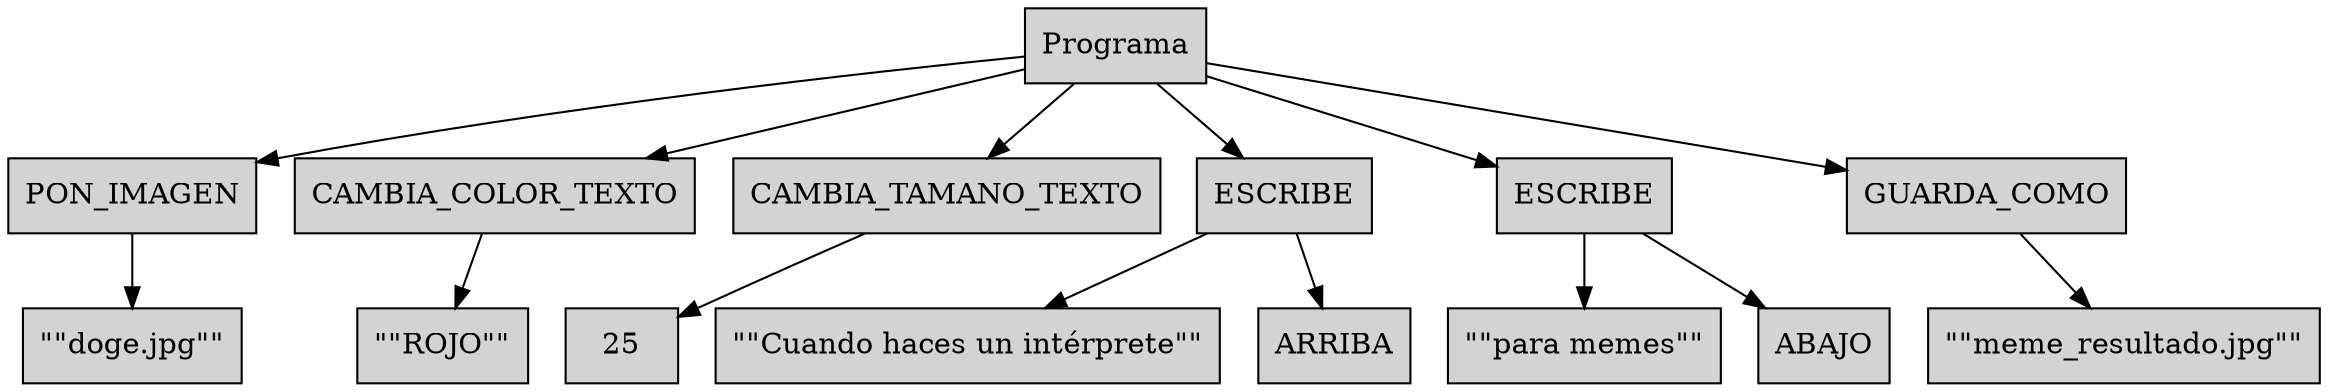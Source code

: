 digraph AST {
    node [shape=box, style=filled, fillcolor=lightgray];
    rankdir=TB;
    node0 [label="Programa"];
    node1 [label="PON_IMAGEN"];
    node2 [label="\"\"doge.jpg\"\""];
    node1 -> node2;
    node0 -> node1;
    node3 [label="CAMBIA_COLOR_TEXTO"];
    node4 [label="\"\"ROJO\"\""];
    node3 -> node4;
    node0 -> node3;
    node5 [label="CAMBIA_TAMANO_TEXTO"];
    node6 [label="25"];
    node5 -> node6;
    node0 -> node5;
    node7 [label="ESCRIBE"];
    node8 [label="\"\"Cuando haces un intérprete\"\""];
    node9 [label="ARRIBA"];
    node7 -> node8;
    node7 -> node9;
    node0 -> node7;
    node10 [label="ESCRIBE"];
    node11 [label="\"\"para memes\"\""];
    node12 [label="ABAJO"];
    node10 -> node11;
    node10 -> node12;
    node0 -> node10;
    node13 [label="GUARDA_COMO"];
    node14 [label="\"\"meme_resultado.jpg\"\""];
    node13 -> node14;
    node0 -> node13;
}
